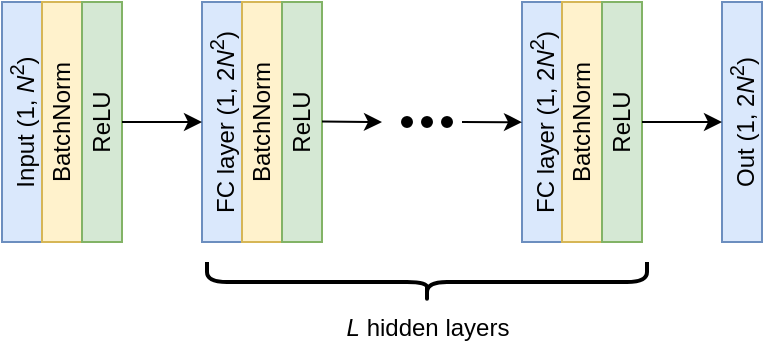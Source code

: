 <mxfile version="18.1.2" type="google"><diagram name="Страница 1" id="oU_V8CAosnO_RC3mbZXC"><mxGraphModel grid="1" page="1" gridSize="10" guides="1" tooltips="1" connect="1" arrows="1" fold="1" pageScale="1" pageWidth="827" pageHeight="1169" math="0" shadow="0"><root><mxCell id="0"/><mxCell id="1" parent="0"/><mxCell id="2iFC6V-EkySjVjRP-ssl-26" value="Input (1, &lt;i&gt;N&lt;/i&gt;&lt;sup&gt;2&lt;/sup&gt;)" style="rounded=0;whiteSpace=wrap;html=1;direction=south;rotation=-90;fillColor=#dae8fc;strokeColor=#6c8ebf;" vertex="1" parent="1"><mxGeometry x="50" y="130" width="120" height="20" as="geometry"/></mxCell><mxCell id="2iFC6V-EkySjVjRP-ssl-27" value="BatchNorm" style="rounded=0;whiteSpace=wrap;html=1;direction=south;rotation=-90;fillColor=#fff2cc;strokeColor=#d6b656;" vertex="1" parent="1"><mxGeometry x="70" y="130" width="120" height="20" as="geometry"/></mxCell><mxCell id="2iFC6V-EkySjVjRP-ssl-28" value="ReLU" style="rounded=0;whiteSpace=wrap;html=1;direction=south;rotation=-90;fillColor=#d5e8d4;strokeColor=#82b366;" vertex="1" parent="1"><mxGeometry x="90" y="130" width="120" height="20" as="geometry"/></mxCell><mxCell id="2iFC6V-EkySjVjRP-ssl-29" value="FC layer (1, 2&lt;i&gt;N&lt;/i&gt;&lt;sup style=&quot;&quot;&gt;2&lt;/sup&gt;)" style="rounded=0;whiteSpace=wrap;html=1;direction=south;rotation=-90;fillColor=#dae8fc;strokeColor=#6c8ebf;" vertex="1" parent="1"><mxGeometry x="150" y="130" width="120" height="20" as="geometry"/></mxCell><mxCell id="2iFC6V-EkySjVjRP-ssl-35" value="Out (1, 2&lt;i&gt;N&lt;/i&gt;&lt;sup&gt;2&lt;/sup&gt;)" style="rounded=0;whiteSpace=wrap;html=1;direction=south;rotation=-90;fillColor=#dae8fc;strokeColor=#6c8ebf;" vertex="1" parent="1"><mxGeometry x="410" y="130" width="120" height="20" as="geometry"/></mxCell><mxCell id="2iFC6V-EkySjVjRP-ssl-38" value="BatchNorm" style="rounded=0;whiteSpace=wrap;html=1;direction=south;rotation=-90;fillColor=#fff2cc;strokeColor=#d6b656;" vertex="1" parent="1"><mxGeometry x="170" y="130" width="120" height="20" as="geometry"/></mxCell><mxCell id="2iFC6V-EkySjVjRP-ssl-39" value="ReLU" style="rounded=0;whiteSpace=wrap;html=1;direction=south;rotation=-90;fillColor=#d5e8d4;strokeColor=#82b366;" vertex="1" parent="1"><mxGeometry x="190" y="130" width="120" height="20" as="geometry"/></mxCell><mxCell id="2iFC6V-EkySjVjRP-ssl-43" value="FC layer (1, 2&lt;i&gt;N&lt;/i&gt;&lt;sup&gt;2&lt;/sup&gt;)" style="rounded=0;whiteSpace=wrap;html=1;direction=south;rotation=-90;fillColor=#dae8fc;strokeColor=#6c8ebf;" vertex="1" parent="1"><mxGeometry x="310" y="130" width="120" height="20" as="geometry"/></mxCell><mxCell id="2iFC6V-EkySjVjRP-ssl-44" value="BatchNorm" style="rounded=0;whiteSpace=wrap;html=1;direction=south;rotation=-90;fillColor=#fff2cc;strokeColor=#d6b656;" vertex="1" parent="1"><mxGeometry x="330" y="130" width="120" height="20" as="geometry"/></mxCell><mxCell id="2iFC6V-EkySjVjRP-ssl-45" value="ReLU" style="rounded=0;whiteSpace=wrap;html=1;direction=south;rotation=-90;fillColor=#d5e8d4;strokeColor=#82b366;" vertex="1" parent="1"><mxGeometry x="350" y="130" width="120" height="20" as="geometry"/></mxCell><mxCell id="2iFC6V-EkySjVjRP-ssl-46" value="" style="endArrow=classic;html=1;rounded=0;exitX=1;exitY=0.5;exitDx=0;exitDy=0;entryX=0;entryY=0.5;entryDx=0;entryDy=0;" edge="1" parent="1" source="2iFC6V-EkySjVjRP-ssl-28" target="2iFC6V-EkySjVjRP-ssl-29"><mxGeometry width="50" height="50" relative="1" as="geometry"><mxPoint x="230" y="140" as="sourcePoint"/><mxPoint x="280" y="90" as="targetPoint"/></mxGeometry></mxCell><mxCell id="2iFC6V-EkySjVjRP-ssl-47" value="" style="endArrow=classic;html=1;rounded=0;exitX=1;exitY=0.5;exitDx=0;exitDy=0;entryX=0;entryY=0.5;entryDx=0;entryDy=0;" edge="1" parent="1"><mxGeometry width="50" height="50" relative="1" as="geometry"><mxPoint x="420" y="140" as="sourcePoint"/><mxPoint x="460" y="140" as="targetPoint"/></mxGeometry></mxCell><mxCell id="2iFC6V-EkySjVjRP-ssl-48" value="" style="ellipse;whiteSpace=wrap;html=1;fillColor=#000000;" vertex="1" parent="1"><mxGeometry x="300" y="137.5" width="5" height="5" as="geometry"/></mxCell><mxCell id="2iFC6V-EkySjVjRP-ssl-49" value="" style="endArrow=classic;html=1;rounded=0;exitX=1;exitY=0.5;exitDx=0;exitDy=0;" edge="1" parent="1"><mxGeometry width="50" height="50" relative="1" as="geometry"><mxPoint x="260" y="139.8" as="sourcePoint"/><mxPoint x="290" y="140" as="targetPoint"/></mxGeometry></mxCell><mxCell id="2iFC6V-EkySjVjRP-ssl-51" value="" style="ellipse;whiteSpace=wrap;html=1;fillColor=#000000;" vertex="1" parent="1"><mxGeometry x="310" y="137.5" width="5" height="5" as="geometry"/></mxCell><mxCell id="2iFC6V-EkySjVjRP-ssl-54" value="" style="ellipse;whiteSpace=wrap;html=1;fillColor=#000000;" vertex="1" parent="1"><mxGeometry x="320" y="137.5" width="5" height="5" as="geometry"/></mxCell><mxCell id="2iFC6V-EkySjVjRP-ssl-55" value="" style="endArrow=classic;html=1;rounded=0;" edge="1" parent="1"><mxGeometry width="50" height="50" relative="1" as="geometry"><mxPoint x="330" y="140" as="sourcePoint"/><mxPoint x="360" y="140.08" as="targetPoint"/></mxGeometry></mxCell><mxCell id="Tum_U8YXdLe_1d8wmSvZ-1" value="" style="shape=curlyBracket;whiteSpace=wrap;html=1;rounded=1;flipH=1;labelPosition=right;verticalLabelPosition=middle;align=left;verticalAlign=middle;rotation=90;size=0.5;strokeWidth=2;shadow=0;fillStyle=auto;" vertex="1" parent="1"><mxGeometry x="302.5" y="110" width="20" height="220" as="geometry"/></mxCell><mxCell id="Tum_U8YXdLe_1d8wmSvZ-2" value="&lt;i&gt;L&lt;/i&gt; hidden layers" style="text;html=1;strokeColor=none;fillColor=none;align=center;verticalAlign=middle;whiteSpace=wrap;rounded=0;" vertex="1" parent="1"><mxGeometry x="263.75" y="227.5" width="97.5" height="30" as="geometry"/></mxCell></root></mxGraphModel></diagram></mxfile>